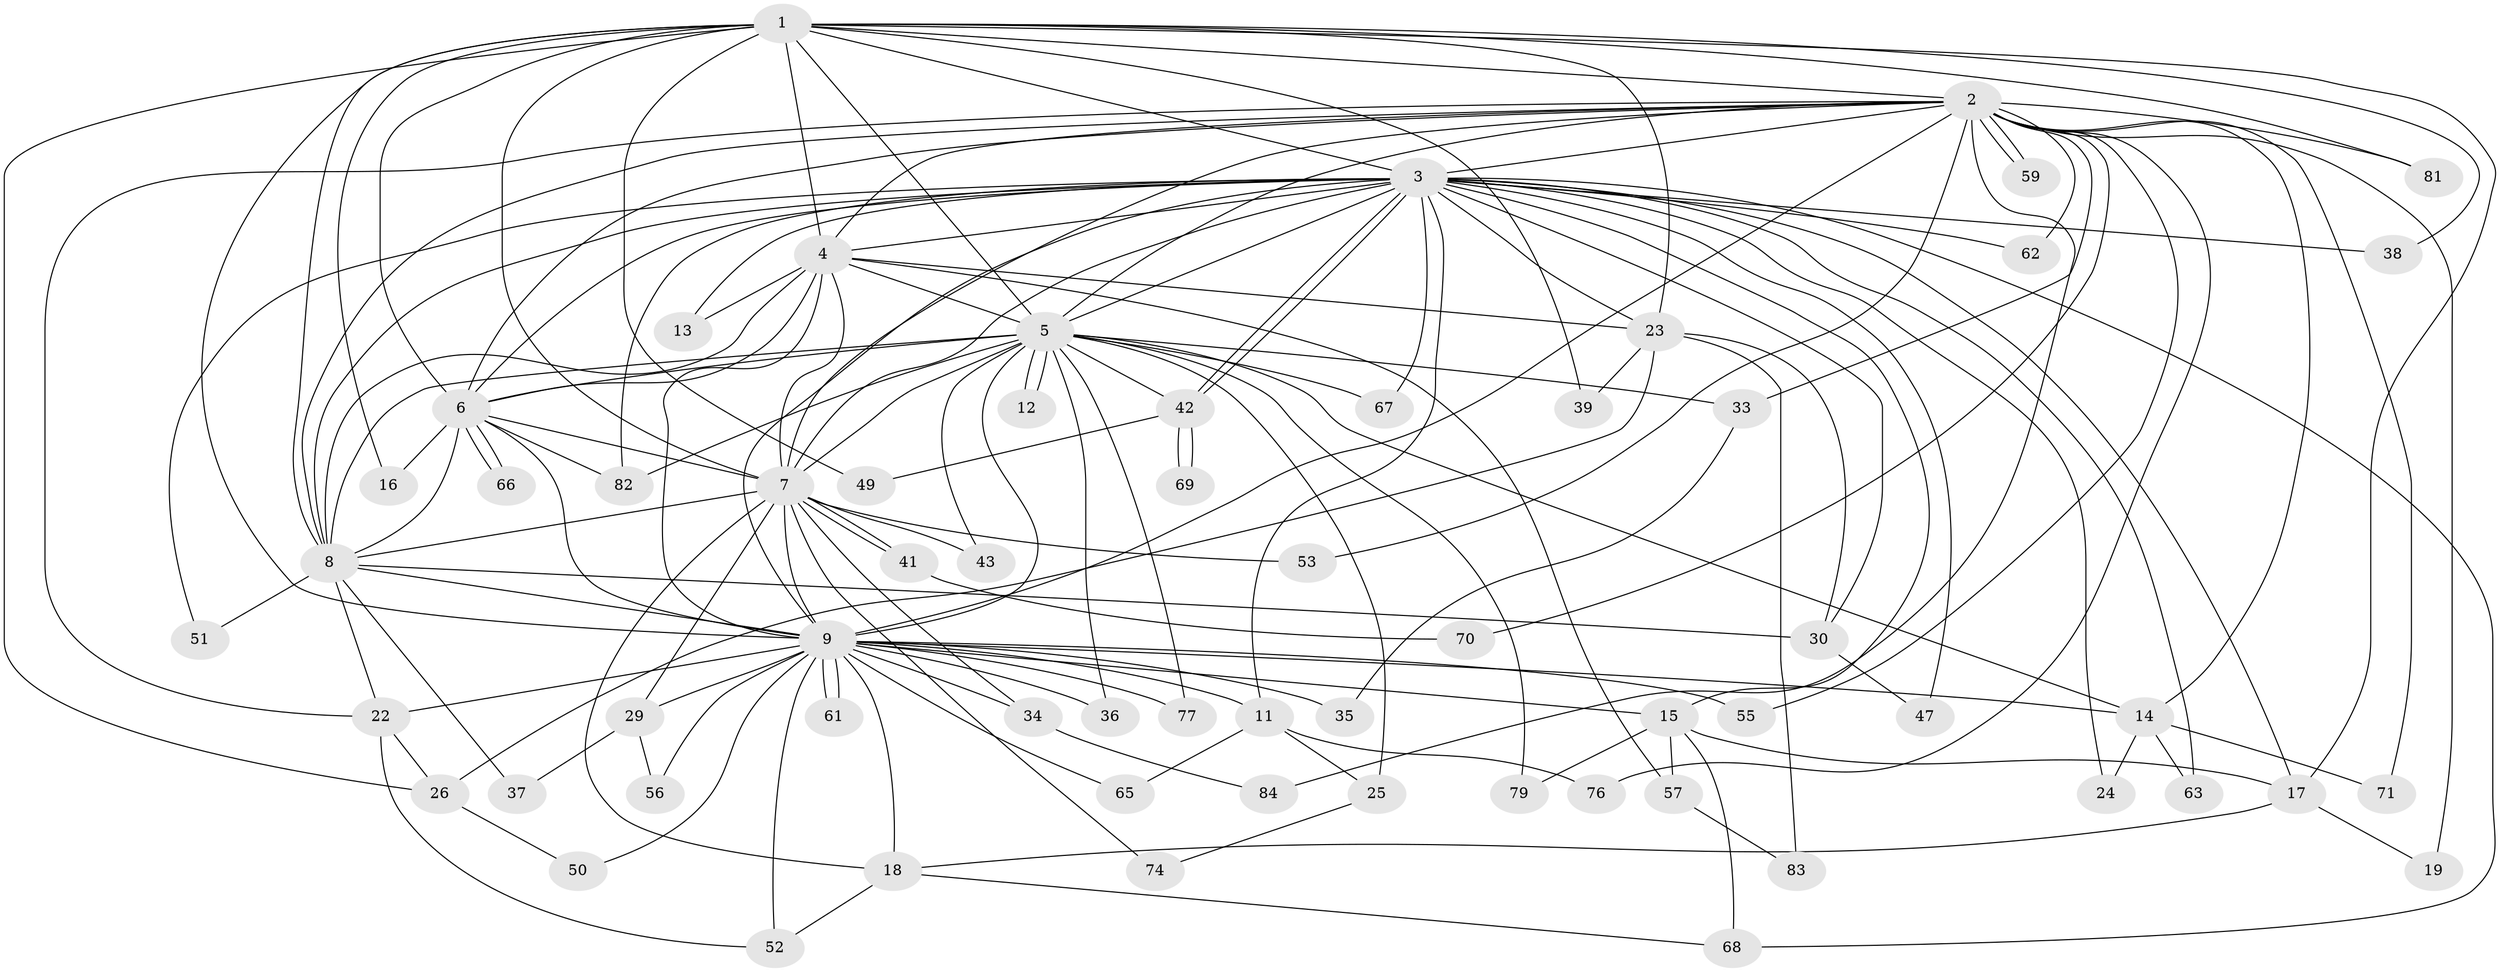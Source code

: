 // original degree distribution, {16: 0.023255813953488372, 25: 0.011627906976744186, 27: 0.023255813953488372, 13: 0.023255813953488372, 23: 0.011627906976744186, 18: 0.011627906976744186, 12: 0.011627906976744186, 5: 0.046511627906976744, 2: 0.5581395348837209, 6: 0.046511627906976744, 3: 0.18604651162790697, 4: 0.046511627906976744}
// Generated by graph-tools (version 1.1) at 2025/11/02/27/25 16:11:01]
// undirected, 63 vertices, 155 edges
graph export_dot {
graph [start="1"]
  node [color=gray90,style=filled];
  1 [super="+10"];
  2 [super="+86"];
  3 [super="+85"];
  4 [super="+44"];
  5 [super="+45"];
  6 [super="+72"];
  7 [super="+27"];
  8 [super="+80"];
  9 [super="+40"];
  11;
  12;
  13;
  14 [super="+20"];
  15 [super="+78"];
  16 [super="+21"];
  17 [super="+73"];
  18 [super="+46"];
  19 [super="+54"];
  22;
  23 [super="+28"];
  24;
  25 [super="+32"];
  26 [super="+60"];
  29 [super="+31"];
  30 [super="+48"];
  33;
  34;
  35;
  36 [super="+64"];
  37;
  38;
  39;
  41;
  42;
  43;
  47;
  49;
  50;
  51;
  52 [super="+58"];
  53;
  55;
  56;
  57;
  59;
  61;
  62;
  63;
  65;
  66;
  67;
  68 [super="+75"];
  69;
  70;
  71;
  74;
  76;
  77;
  79;
  81;
  82;
  83;
  84;
  1 -- 2 [weight=2];
  1 -- 3 [weight=2];
  1 -- 4 [weight=3];
  1 -- 5 [weight=2];
  1 -- 6 [weight=2];
  1 -- 7 [weight=2];
  1 -- 8 [weight=2];
  1 -- 9 [weight=2];
  1 -- 16;
  1 -- 17 [weight=2];
  1 -- 26;
  1 -- 39;
  1 -- 49;
  1 -- 81;
  1 -- 38;
  1 -- 23;
  2 -- 3 [weight=2];
  2 -- 4;
  2 -- 5;
  2 -- 6;
  2 -- 7;
  2 -- 8;
  2 -- 9;
  2 -- 14;
  2 -- 19 [weight=2];
  2 -- 22;
  2 -- 33;
  2 -- 53;
  2 -- 55;
  2 -- 59;
  2 -- 59;
  2 -- 62;
  2 -- 70;
  2 -- 71;
  2 -- 76;
  2 -- 81;
  2 -- 84;
  3 -- 4;
  3 -- 5;
  3 -- 6 [weight=2];
  3 -- 7;
  3 -- 8;
  3 -- 9;
  3 -- 11;
  3 -- 13;
  3 -- 15;
  3 -- 24;
  3 -- 30;
  3 -- 38;
  3 -- 42;
  3 -- 42;
  3 -- 47;
  3 -- 51;
  3 -- 62;
  3 -- 63;
  3 -- 67;
  3 -- 68;
  3 -- 82;
  3 -- 17;
  3 -- 23;
  4 -- 5;
  4 -- 6;
  4 -- 7;
  4 -- 8;
  4 -- 9;
  4 -- 13;
  4 -- 23;
  4 -- 57;
  5 -- 6;
  5 -- 7;
  5 -- 8;
  5 -- 9;
  5 -- 12;
  5 -- 12;
  5 -- 14;
  5 -- 25 [weight=2];
  5 -- 33;
  5 -- 36 [weight=2];
  5 -- 43;
  5 -- 67;
  5 -- 77;
  5 -- 79;
  5 -- 82;
  5 -- 42;
  6 -- 7;
  6 -- 8;
  6 -- 9 [weight=2];
  6 -- 16 [weight=2];
  6 -- 66;
  6 -- 66;
  6 -- 82;
  7 -- 8;
  7 -- 9;
  7 -- 29 [weight=2];
  7 -- 34;
  7 -- 41;
  7 -- 41;
  7 -- 43;
  7 -- 53;
  7 -- 74;
  7 -- 18;
  8 -- 9;
  8 -- 37;
  8 -- 51;
  8 -- 30;
  8 -- 22;
  9 -- 11;
  9 -- 15;
  9 -- 18;
  9 -- 22;
  9 -- 29;
  9 -- 34;
  9 -- 35;
  9 -- 36;
  9 -- 50;
  9 -- 52;
  9 -- 55;
  9 -- 56;
  9 -- 61;
  9 -- 61;
  9 -- 65;
  9 -- 77;
  9 -- 14;
  11 -- 25;
  11 -- 65;
  11 -- 76;
  14 -- 24;
  14 -- 63;
  14 -- 71;
  15 -- 57;
  15 -- 79;
  15 -- 68;
  15 -- 17;
  17 -- 18;
  17 -- 19;
  18 -- 68;
  18 -- 52;
  22 -- 52;
  22 -- 26;
  23 -- 26;
  23 -- 83;
  23 -- 39;
  23 -- 30;
  25 -- 74;
  26 -- 50;
  29 -- 56;
  29 -- 37;
  30 -- 47;
  33 -- 35;
  34 -- 84;
  41 -- 70;
  42 -- 49;
  42 -- 69;
  42 -- 69;
  57 -- 83;
}
